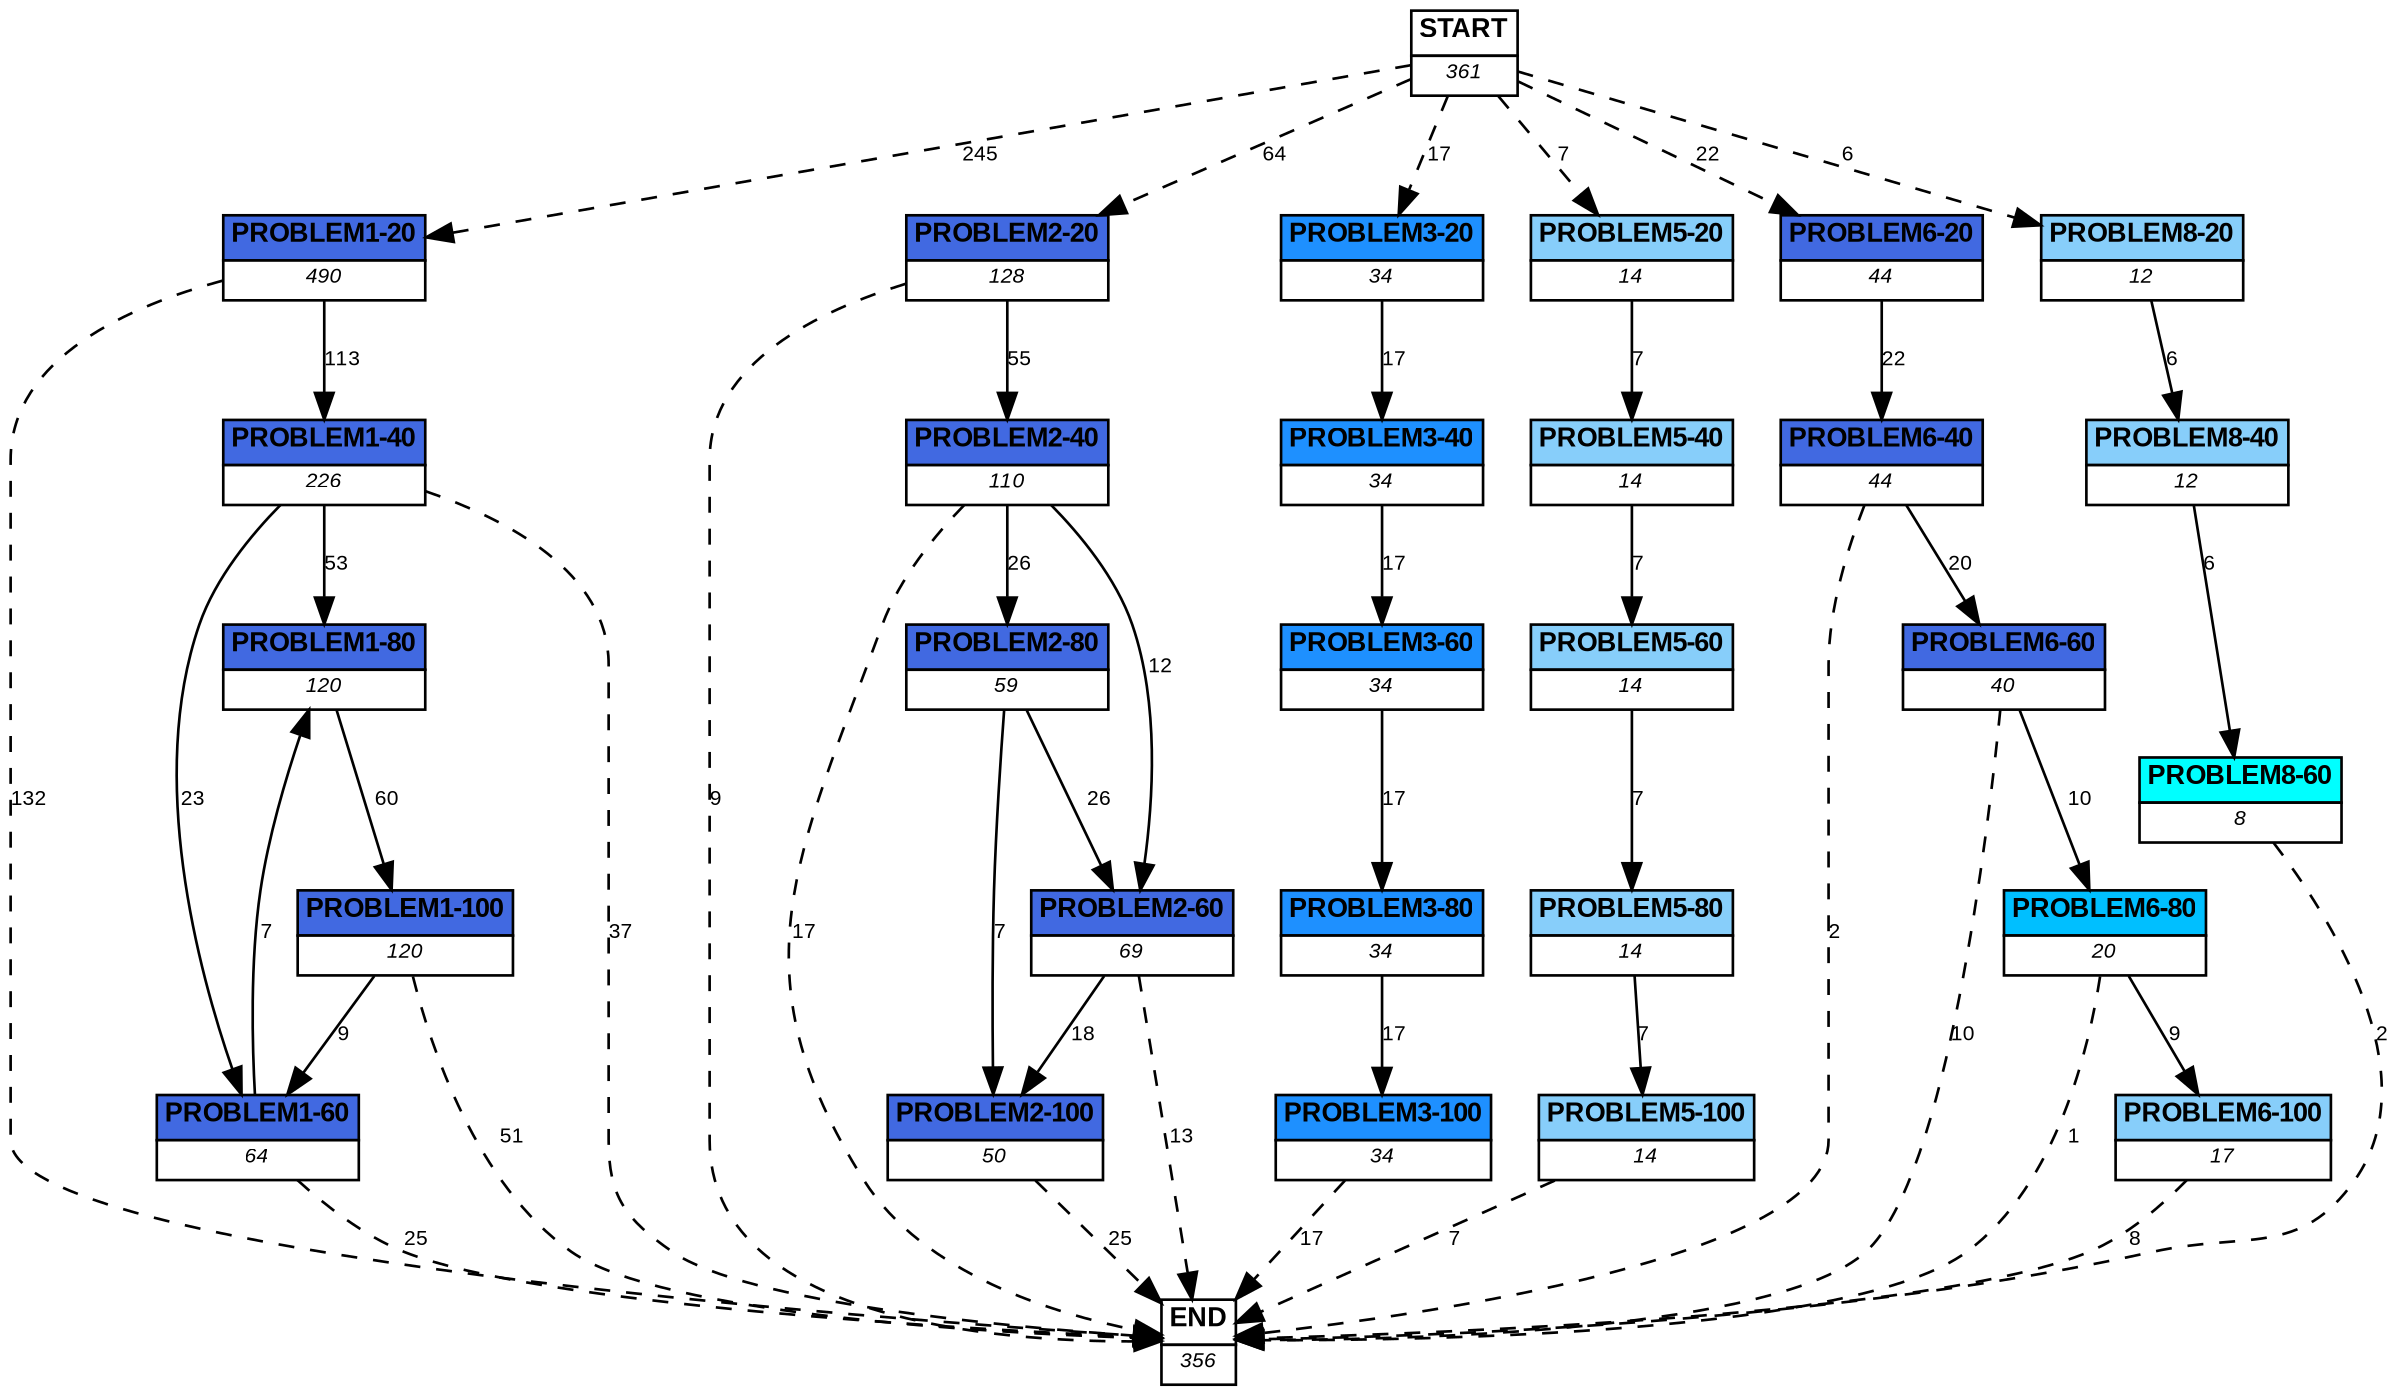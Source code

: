 digraph graphname {
	dpi = 150
	size="16,11!";
	margin = 0;
"PROBLEM1-20" [shape=plain, label=<<table border="0" cellborder="1" cellspacing="0"><tr><td bgcolor="royalblue"><FONT face="Arial" POINT-SIZE="10"><b>PROBLEM1-20</b></FONT></td></tr><tr><td bgcolor="white"><FONT face="Arial" POINT-SIZE="8"><i>490</i></FONT></td></tr></table>>]
"PROBLEM1-40" [shape=plain, label=<<table border="0" cellborder="1" cellspacing="0"><tr><td bgcolor="royalblue"><FONT face="Arial" POINT-SIZE="10"><b>PROBLEM1-40</b></FONT></td></tr><tr><td bgcolor="white"><FONT face="Arial" POINT-SIZE="8"><i>226</i></FONT></td></tr></table>>]
"PROBLEM1-80" [shape=plain, label=<<table border="0" cellborder="1" cellspacing="0"><tr><td bgcolor="royalblue"><FONT face="Arial" POINT-SIZE="10"><b>PROBLEM1-80</b></FONT></td></tr><tr><td bgcolor="white"><FONT face="Arial" POINT-SIZE="8"><i>120</i></FONT></td></tr></table>>]
"PROBLEM1-100" [shape=plain, label=<<table border="0" cellborder="1" cellspacing="0"><tr><td bgcolor="royalblue"><FONT face="Arial" POINT-SIZE="10"><b>PROBLEM1-100</b></FONT></td></tr><tr><td bgcolor="white"><FONT face="Arial" POINT-SIZE="8"><i>120</i></FONT></td></tr></table>>]
"PROBLEM2-20" [shape=plain, label=<<table border="0" cellborder="1" cellspacing="0"><tr><td bgcolor="royalblue"><FONT face="Arial" POINT-SIZE="10"><b>PROBLEM2-20</b></FONT></td></tr><tr><td bgcolor="white"><FONT face="Arial" POINT-SIZE="8"><i>128</i></FONT></td></tr></table>>]
"PROBLEM2-40" [shape=plain, label=<<table border="0" cellborder="1" cellspacing="0"><tr><td bgcolor="royalblue"><FONT face="Arial" POINT-SIZE="10"><b>PROBLEM2-40</b></FONT></td></tr><tr><td bgcolor="white"><FONT face="Arial" POINT-SIZE="8"><i>110</i></FONT></td></tr></table>>]
"PROBLEM2-80" [shape=plain, label=<<table border="0" cellborder="1" cellspacing="0"><tr><td bgcolor="royalblue"><FONT face="Arial" POINT-SIZE="10"><b>PROBLEM2-80</b></FONT></td></tr><tr><td bgcolor="white"><FONT face="Arial" POINT-SIZE="8"><i>59</i></FONT></td></tr></table>>]
"PROBLEM2-60" [shape=plain, label=<<table border="0" cellborder="1" cellspacing="0"><tr><td bgcolor="royalblue"><FONT face="Arial" POINT-SIZE="10"><b>PROBLEM2-60</b></FONT></td></tr><tr><td bgcolor="white"><FONT face="Arial" POINT-SIZE="8"><i>69</i></FONT></td></tr></table>>]
"PROBLEM1-60" [shape=plain, label=<<table border="0" cellborder="1" cellspacing="0"><tr><td bgcolor="royalblue"><FONT face="Arial" POINT-SIZE="10"><b>PROBLEM1-60</b></FONT></td></tr><tr><td bgcolor="white"><FONT face="Arial" POINT-SIZE="8"><i>64</i></FONT></td></tr></table>>]
"PROBLEM2-100" [shape=plain, label=<<table border="0" cellborder="1" cellspacing="0"><tr><td bgcolor="royalblue"><FONT face="Arial" POINT-SIZE="10"><b>PROBLEM2-100</b></FONT></td></tr><tr><td bgcolor="white"><FONT face="Arial" POINT-SIZE="8"><i>50</i></FONT></td></tr></table>>]
"PROBLEM3-20" [shape=plain, label=<<table border="0" cellborder="1" cellspacing="0"><tr><td bgcolor="dodgerblue"><FONT face="Arial" POINT-SIZE="10"><b>PROBLEM3-20</b></FONT></td></tr><tr><td bgcolor="white"><FONT face="Arial" POINT-SIZE="8"><i>34</i></FONT></td></tr></table>>]
"PROBLEM3-40" [shape=plain, label=<<table border="0" cellborder="1" cellspacing="0"><tr><td bgcolor="dodgerblue"><FONT face="Arial" POINT-SIZE="10"><b>PROBLEM3-40</b></FONT></td></tr><tr><td bgcolor="white"><FONT face="Arial" POINT-SIZE="8"><i>34</i></FONT></td></tr></table>>]
"PROBLEM3-60" [shape=plain, label=<<table border="0" cellborder="1" cellspacing="0"><tr><td bgcolor="dodgerblue"><FONT face="Arial" POINT-SIZE="10"><b>PROBLEM3-60</b></FONT></td></tr><tr><td bgcolor="white"><FONT face="Arial" POINT-SIZE="8"><i>34</i></FONT></td></tr></table>>]
"PROBLEM3-80" [shape=plain, label=<<table border="0" cellborder="1" cellspacing="0"><tr><td bgcolor="dodgerblue"><FONT face="Arial" POINT-SIZE="10"><b>PROBLEM3-80</b></FONT></td></tr><tr><td bgcolor="white"><FONT face="Arial" POINT-SIZE="8"><i>34</i></FONT></td></tr></table>>]
"PROBLEM3-100" [shape=plain, label=<<table border="0" cellborder="1" cellspacing="0"><tr><td bgcolor="dodgerblue"><FONT face="Arial" POINT-SIZE="10"><b>PROBLEM3-100</b></FONT></td></tr><tr><td bgcolor="white"><FONT face="Arial" POINT-SIZE="8"><i>34</i></FONT></td></tr></table>>]
"PROBLEM5-20" [shape=plain, label=<<table border="0" cellborder="1" cellspacing="0"><tr><td bgcolor="lightskyblue"><FONT face="Arial" POINT-SIZE="10"><b>PROBLEM5-20</b></FONT></td></tr><tr><td bgcolor="white"><FONT face="Arial" POINT-SIZE="8"><i>14</i></FONT></td></tr></table>>]
"PROBLEM5-40" [shape=plain, label=<<table border="0" cellborder="1" cellspacing="0"><tr><td bgcolor="lightskyblue"><FONT face="Arial" POINT-SIZE="10"><b>PROBLEM5-40</b></FONT></td></tr><tr><td bgcolor="white"><FONT face="Arial" POINT-SIZE="8"><i>14</i></FONT></td></tr></table>>]
"PROBLEM5-60" [shape=plain, label=<<table border="0" cellborder="1" cellspacing="0"><tr><td bgcolor="lightskyblue"><FONT face="Arial" POINT-SIZE="10"><b>PROBLEM5-60</b></FONT></td></tr><tr><td bgcolor="white"><FONT face="Arial" POINT-SIZE="8"><i>14</i></FONT></td></tr></table>>]
"PROBLEM5-80" [shape=plain, label=<<table border="0" cellborder="1" cellspacing="0"><tr><td bgcolor="lightskyblue"><FONT face="Arial" POINT-SIZE="10"><b>PROBLEM5-80</b></FONT></td></tr><tr><td bgcolor="white"><FONT face="Arial" POINT-SIZE="8"><i>14</i></FONT></td></tr></table>>]
"PROBLEM5-100" [shape=plain, label=<<table border="0" cellborder="1" cellspacing="0"><tr><td bgcolor="lightskyblue"><FONT face="Arial" POINT-SIZE="10"><b>PROBLEM5-100</b></FONT></td></tr><tr><td bgcolor="white"><FONT face="Arial" POINT-SIZE="8"><i>14</i></FONT></td></tr></table>>]
"PROBLEM6-20" [shape=plain, label=<<table border="0" cellborder="1" cellspacing="0"><tr><td bgcolor="royalblue"><FONT face="Arial" POINT-SIZE="10"><b>PROBLEM6-20</b></FONT></td></tr><tr><td bgcolor="white"><FONT face="Arial" POINT-SIZE="8"><i>44</i></FONT></td></tr></table>>]
"PROBLEM6-40" [shape=plain, label=<<table border="0" cellborder="1" cellspacing="0"><tr><td bgcolor="royalblue"><FONT face="Arial" POINT-SIZE="10"><b>PROBLEM6-40</b></FONT></td></tr><tr><td bgcolor="white"><FONT face="Arial" POINT-SIZE="8"><i>44</i></FONT></td></tr></table>>]
"PROBLEM6-60" [shape=plain, label=<<table border="0" cellborder="1" cellspacing="0"><tr><td bgcolor="royalblue"><FONT face="Arial" POINT-SIZE="10"><b>PROBLEM6-60</b></FONT></td></tr><tr><td bgcolor="white"><FONT face="Arial" POINT-SIZE="8"><i>40</i></FONT></td></tr></table>>]
"PROBLEM8-20" [shape=plain, label=<<table border="0" cellborder="1" cellspacing="0"><tr><td bgcolor="lightskyblue"><FONT face="Arial" POINT-SIZE="10"><b>PROBLEM8-20</b></FONT></td></tr><tr><td bgcolor="white"><FONT face="Arial" POINT-SIZE="8"><i>12</i></FONT></td></tr></table>>]
"PROBLEM8-40" [shape=plain, label=<<table border="0" cellborder="1" cellspacing="0"><tr><td bgcolor="lightskyblue"><FONT face="Arial" POINT-SIZE="10"><b>PROBLEM8-40</b></FONT></td></tr><tr><td bgcolor="white"><FONT face="Arial" POINT-SIZE="8"><i>12</i></FONT></td></tr></table>>]
"PROBLEM8-60" [shape=plain, label=<<table border="0" cellborder="1" cellspacing="0"><tr><td bgcolor="aqua"><FONT face="Arial" POINT-SIZE="10"><b>PROBLEM8-60</b></FONT></td></tr><tr><td bgcolor="white"><FONT face="Arial" POINT-SIZE="8"><i>8</i></FONT></td></tr></table>>]
"PROBLEM6-80" [shape=plain, label=<<table border="0" cellborder="1" cellspacing="0"><tr><td bgcolor="deepskyblue"><FONT face="Arial" POINT-SIZE="10"><b>PROBLEM6-80</b></FONT></td></tr><tr><td bgcolor="white"><FONT face="Arial" POINT-SIZE="8"><i>20</i></FONT></td></tr></table>>]
"PROBLEM6-100" [shape=plain, label=<<table border="0" cellborder="1" cellspacing="0"><tr><td bgcolor="lightskyblue"><FONT face="Arial" POINT-SIZE="10"><b>PROBLEM6-100</b></FONT></td></tr><tr><td bgcolor="white"><FONT face="Arial" POINT-SIZE="8"><i>17</i></FONT></td></tr></table>>]
"START" [shape=plain, label=<<table border="0" cellborder="1" cellspacing="0"><tr><td bgcolor="white"><FONT face="Arial" POINT-SIZE="10"><b>START</b></FONT></td></tr><tr><td bgcolor="white"><FONT face="Arial" POINT-SIZE="8"><i>361</i></FONT></td></tr></table>>]
"END" [shape=plain, label=<<table border="0" cellborder="1" cellspacing="0"><tr><td bgcolor="white"><FONT face="Arial" POINT-SIZE="10"><b>END</b></FONT></td></tr><tr><td bgcolor="white"><FONT face="Arial" POINT-SIZE="8"><i>356</i></FONT></td></tr></table>>]
"PROBLEM1-20" -> "PROBLEM1-40" [ label ="113" labelfloat=false fontname="Arial" fontsize=8]
"PROBLEM1-20" -> "END" [ style = dashed label ="132" labelfloat=false fontname="Arial" fontsize=8]
"PROBLEM1-40" -> "PROBLEM1-80" [ label ="53" labelfloat=false fontname="Arial" fontsize=8]
"PROBLEM1-40" -> "PROBLEM1-60" [ label ="23" labelfloat=false fontname="Arial" fontsize=8]
"PROBLEM1-40" -> "END" [ style = dashed label ="37" labelfloat=false fontname="Arial" fontsize=8]
"PROBLEM1-80" -> "PROBLEM1-100" [ label ="60" labelfloat=false fontname="Arial" fontsize=8]
"PROBLEM1-100" -> "PROBLEM1-60" [ label ="9" labelfloat=false fontname="Arial" fontsize=8]
"PROBLEM1-100" -> "END" [ style = dashed label ="51" labelfloat=false fontname="Arial" fontsize=8]
"PROBLEM2-20" -> "PROBLEM2-40" [ label ="55" labelfloat=false fontname="Arial" fontsize=8]
"PROBLEM2-20" -> "END" [ style = dashed label ="9" labelfloat=false fontname="Arial" fontsize=8]
"PROBLEM2-40" -> "PROBLEM2-80" [ label ="26" labelfloat=false fontname="Arial" fontsize=8]
"PROBLEM2-40" -> "PROBLEM2-60" [ label ="12" labelfloat=false fontname="Arial" fontsize=8]
"PROBLEM2-40" -> "END" [ style = dashed label ="17" labelfloat=false fontname="Arial" fontsize=8]
"PROBLEM2-80" -> "PROBLEM2-60" [ label ="26" labelfloat=false fontname="Arial" fontsize=8]
"PROBLEM2-80" -> "PROBLEM2-100" [ label ="7" labelfloat=false fontname="Arial" fontsize=8]
"PROBLEM2-60" -> "PROBLEM2-100" [ label ="18" labelfloat=false fontname="Arial" fontsize=8]
"PROBLEM2-60" -> "END" [ style = dashed label ="13" labelfloat=false fontname="Arial" fontsize=8]
"PROBLEM1-60" -> "PROBLEM1-80" [ label ="7" labelfloat=false fontname="Arial" fontsize=8]
"PROBLEM1-60" -> "END" [ style = dashed label ="25" labelfloat=false fontname="Arial" fontsize=8]
"PROBLEM2-100" -> "END" [ style = dashed label ="25" labelfloat=false fontname="Arial" fontsize=8]
"PROBLEM3-20" -> "PROBLEM3-40" [ label ="17" labelfloat=false fontname="Arial" fontsize=8]
"PROBLEM3-40" -> "PROBLEM3-60" [ label ="17" labelfloat=false fontname="Arial" fontsize=8]
"PROBLEM3-60" -> "PROBLEM3-80" [ label ="17" labelfloat=false fontname="Arial" fontsize=8]
"PROBLEM3-80" -> "PROBLEM3-100" [ label ="17" labelfloat=false fontname="Arial" fontsize=8]
"PROBLEM3-100" -> "END" [ style = dashed label ="17" labelfloat=false fontname="Arial" fontsize=8]
"PROBLEM5-20" -> "PROBLEM5-40" [ label ="7" labelfloat=false fontname="Arial" fontsize=8]
"PROBLEM5-40" -> "PROBLEM5-60" [ label ="7" labelfloat=false fontname="Arial" fontsize=8]
"PROBLEM5-60" -> "PROBLEM5-80" [ label ="7" labelfloat=false fontname="Arial" fontsize=8]
"PROBLEM5-80" -> "PROBLEM5-100" [ label ="7" labelfloat=false fontname="Arial" fontsize=8]
"PROBLEM5-100" -> "END" [ style = dashed label ="7" labelfloat=false fontname="Arial" fontsize=8]
"PROBLEM6-20" -> "PROBLEM6-40" [ label ="22" labelfloat=false fontname="Arial" fontsize=8]
"PROBLEM6-40" -> "PROBLEM6-60" [ label ="20" labelfloat=false fontname="Arial" fontsize=8]
"PROBLEM6-40" -> "END" [ style = dashed label ="2" labelfloat=false fontname="Arial" fontsize=8]
"PROBLEM6-60" -> "PROBLEM6-80" [ label ="10" labelfloat=false fontname="Arial" fontsize=8]
"PROBLEM6-60" -> "END" [ style = dashed label ="10" labelfloat=false fontname="Arial" fontsize=8]
"PROBLEM8-20" -> "PROBLEM8-40" [ label ="6" labelfloat=false fontname="Arial" fontsize=8]
"PROBLEM8-40" -> "PROBLEM8-60" [ label ="6" labelfloat=false fontname="Arial" fontsize=8]
"PROBLEM8-60" -> "END" [ style = dashed label ="2" labelfloat=false fontname="Arial" fontsize=8]
"PROBLEM6-80" -> "PROBLEM6-100" [ label ="9" labelfloat=false fontname="Arial" fontsize=8]
"PROBLEM6-80" -> "END" [ style = dashed label ="1" labelfloat=false fontname="Arial" fontsize=8]
"PROBLEM6-100" -> "END" [ style = dashed label ="8" labelfloat=false fontname="Arial" fontsize=8]
"START" -> "PROBLEM1-20" [ style = dashed label ="245" labelfloat=false fontname="Arial" fontsize=8]
"START" -> "PROBLEM2-20" [ style = dashed label ="64" labelfloat=false fontname="Arial" fontsize=8]
"START" -> "PROBLEM3-20" [ style = dashed label ="17" labelfloat=false fontname="Arial" fontsize=8]
"START" -> "PROBLEM5-20" [ style = dashed label ="7" labelfloat=false fontname="Arial" fontsize=8]
"START" -> "PROBLEM6-20" [ style = dashed label ="22" labelfloat=false fontname="Arial" fontsize=8]
"START" -> "PROBLEM8-20" [ style = dashed label ="6" labelfloat=false fontname="Arial" fontsize=8]
}